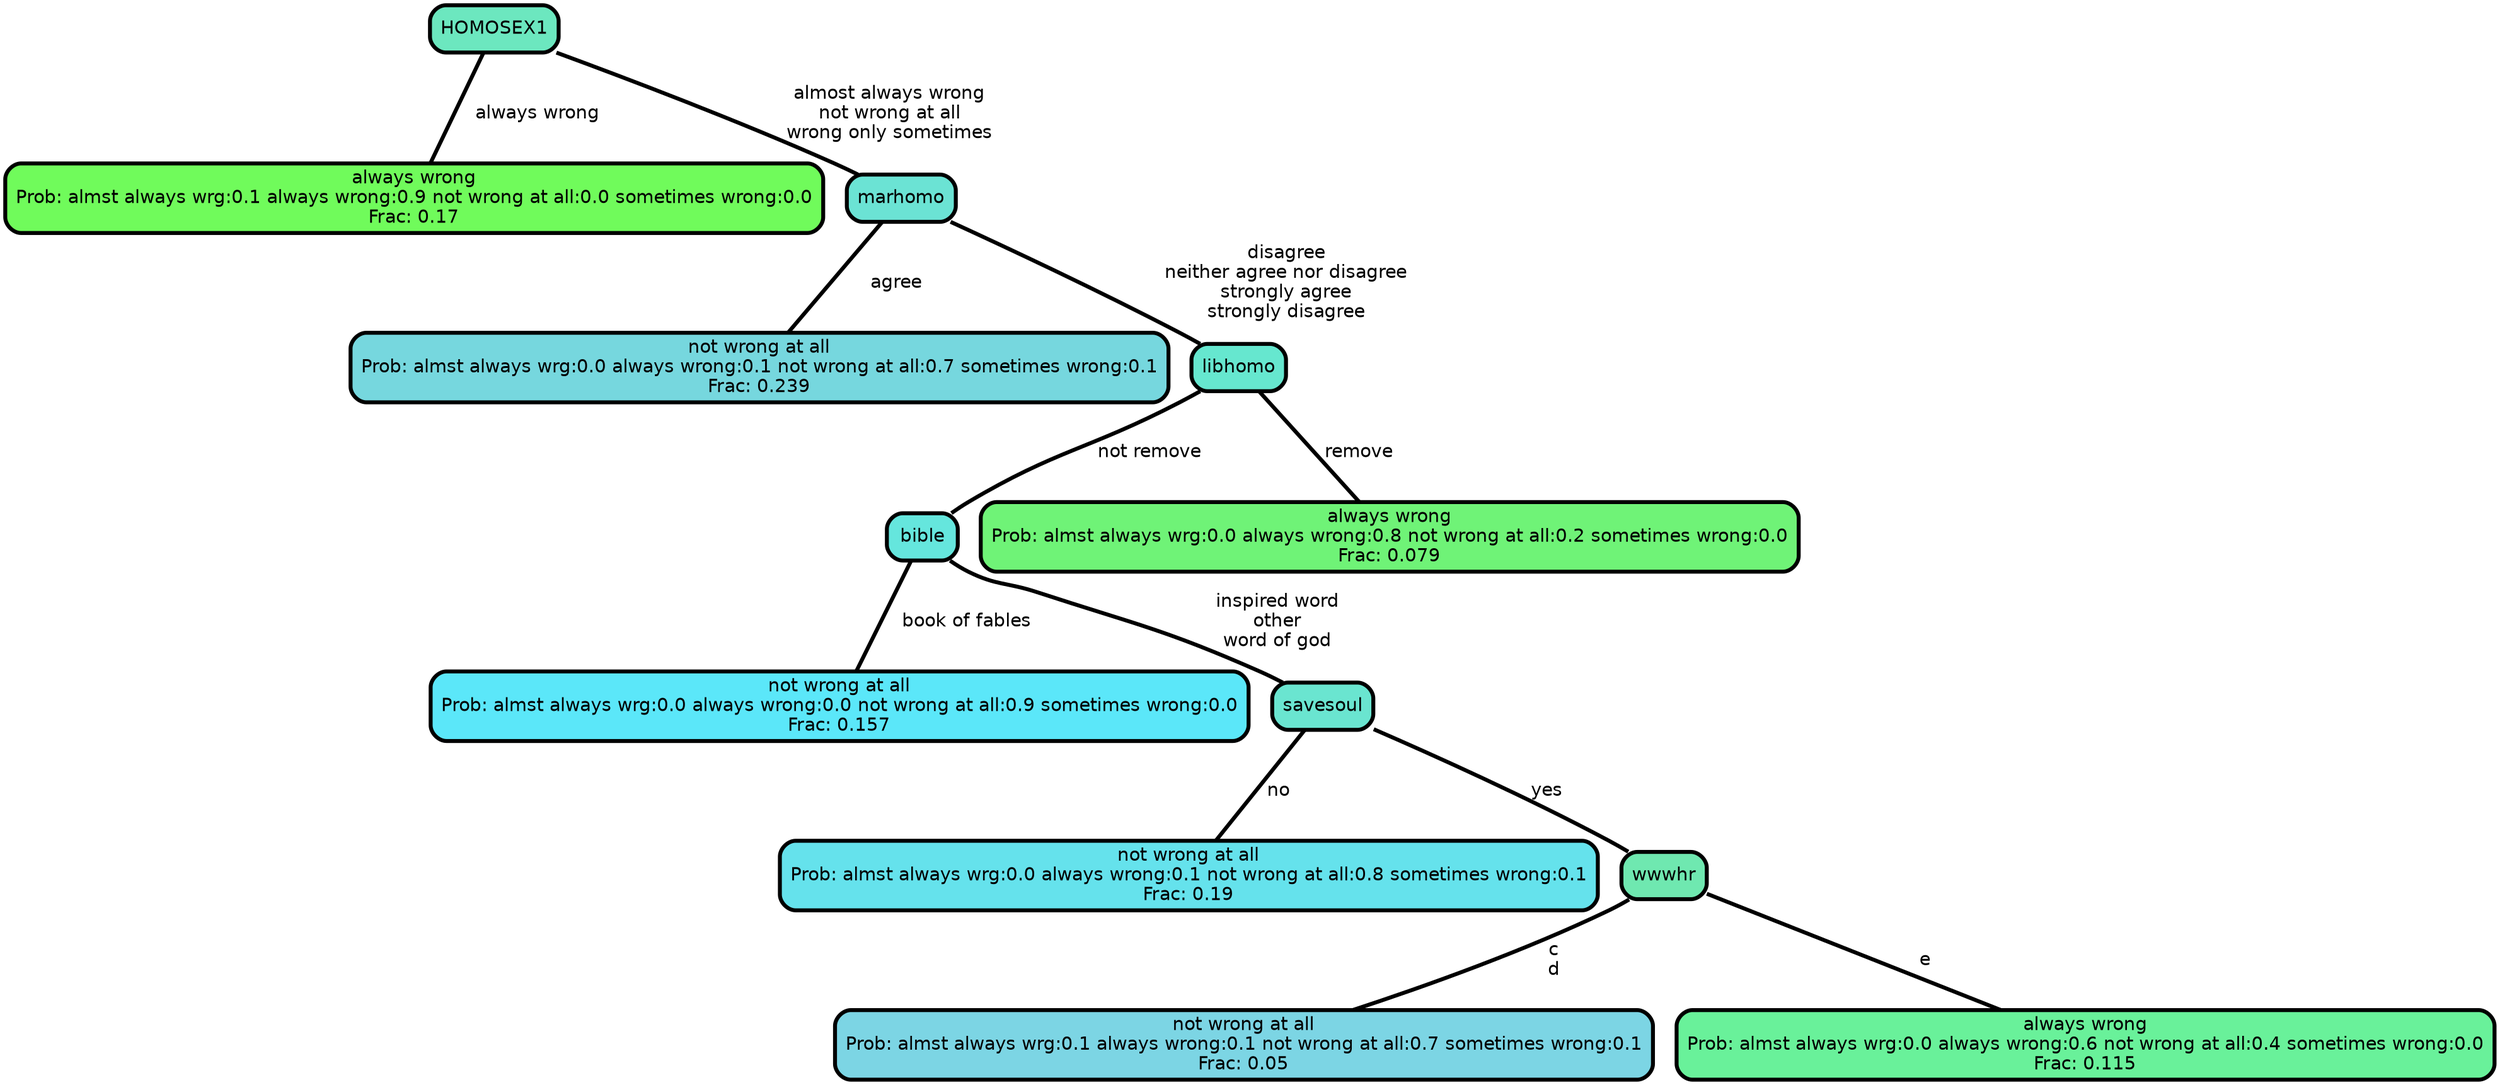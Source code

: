 graph Tree {
node [shape=box, style="filled, rounded",color="black",penwidth="3",fontcolor="black",                 fontname=helvetica] ;
graph [ranksep="0 equally", splines=straight,                 bgcolor=transparent, dpi=200] ;
edge [fontname=helvetica, color=black] ;
0 [label="always wrong
Prob: almst always wrg:0.1 always wrong:0.9 not wrong at all:0.0 sometimes wrong:0.0
Frac: 0.17", fillcolor="#70fb5b"] ;
1 [label="HOMOSEX1", fillcolor="#6ce7bf"] ;
2 [label="not wrong at all
Prob: almst always wrg:0.0 always wrong:0.1 not wrong at all:0.7 sometimes wrong:0.1
Frac: 0.239", fillcolor="#76d7de"] ;
3 [label="marhomo", fillcolor="#6be3d4"] ;
4 [label="not wrong at all
Prob: almst always wrg:0.0 always wrong:0.0 not wrong at all:0.9 sometimes wrong:0.0
Frac: 0.157", fillcolor="#5be7f9"] ;
5 [label="bible", fillcolor="#65e6dd"] ;
6 [label="not wrong at all
Prob: almst always wrg:0.0 always wrong:0.1 not wrong at all:0.8 sometimes wrong:0.1
Frac: 0.19", fillcolor="#65e2ec"] ;
7 [label="savesoul", fillcolor="#6ae5d0"] ;
8 [label="not wrong at all
Prob: almst always wrg:0.1 always wrong:0.1 not wrong at all:0.7 sometimes wrong:0.1
Frac: 0.05", fillcolor="#7cd5e4"] ;
9 [label="wwwhr", fillcolor="#6fe8b0"] ;
10 [label="always wrong
Prob: almst always wrg:0.0 always wrong:0.6 not wrong at all:0.4 sometimes wrong:0.0
Frac: 0.115", fillcolor="#69f19a"] ;
11 [label="libhomo", fillcolor="#66e7cf"] ;
12 [label="always wrong
Prob: almst always wrg:0.0 always wrong:0.8 not wrong at all:0.2 sometimes wrong:0.0
Frac: 0.079", fillcolor="#6ff377"] ;
1 -- 0 [label=" always wrong",penwidth=3] ;
1 -- 3 [label=" almost always wrong\n not wrong at all\n wrong only sometimes",penwidth=3] ;
3 -- 2 [label=" agree",penwidth=3] ;
3 -- 11 [label=" disagree\n neither agree nor disagree\n strongly agree\n strongly disagree",penwidth=3] ;
5 -- 4 [label=" book of fables",penwidth=3] ;
5 -- 7 [label=" inspired word\n other\n word of god",penwidth=3] ;
7 -- 6 [label=" no",penwidth=3] ;
7 -- 9 [label=" yes",penwidth=3] ;
9 -- 8 [label=" c\n d",penwidth=3] ;
9 -- 10 [label=" e",penwidth=3] ;
11 -- 5 [label=" not remove",penwidth=3] ;
11 -- 12 [label=" remove",penwidth=3] ;
{rank = same;}}